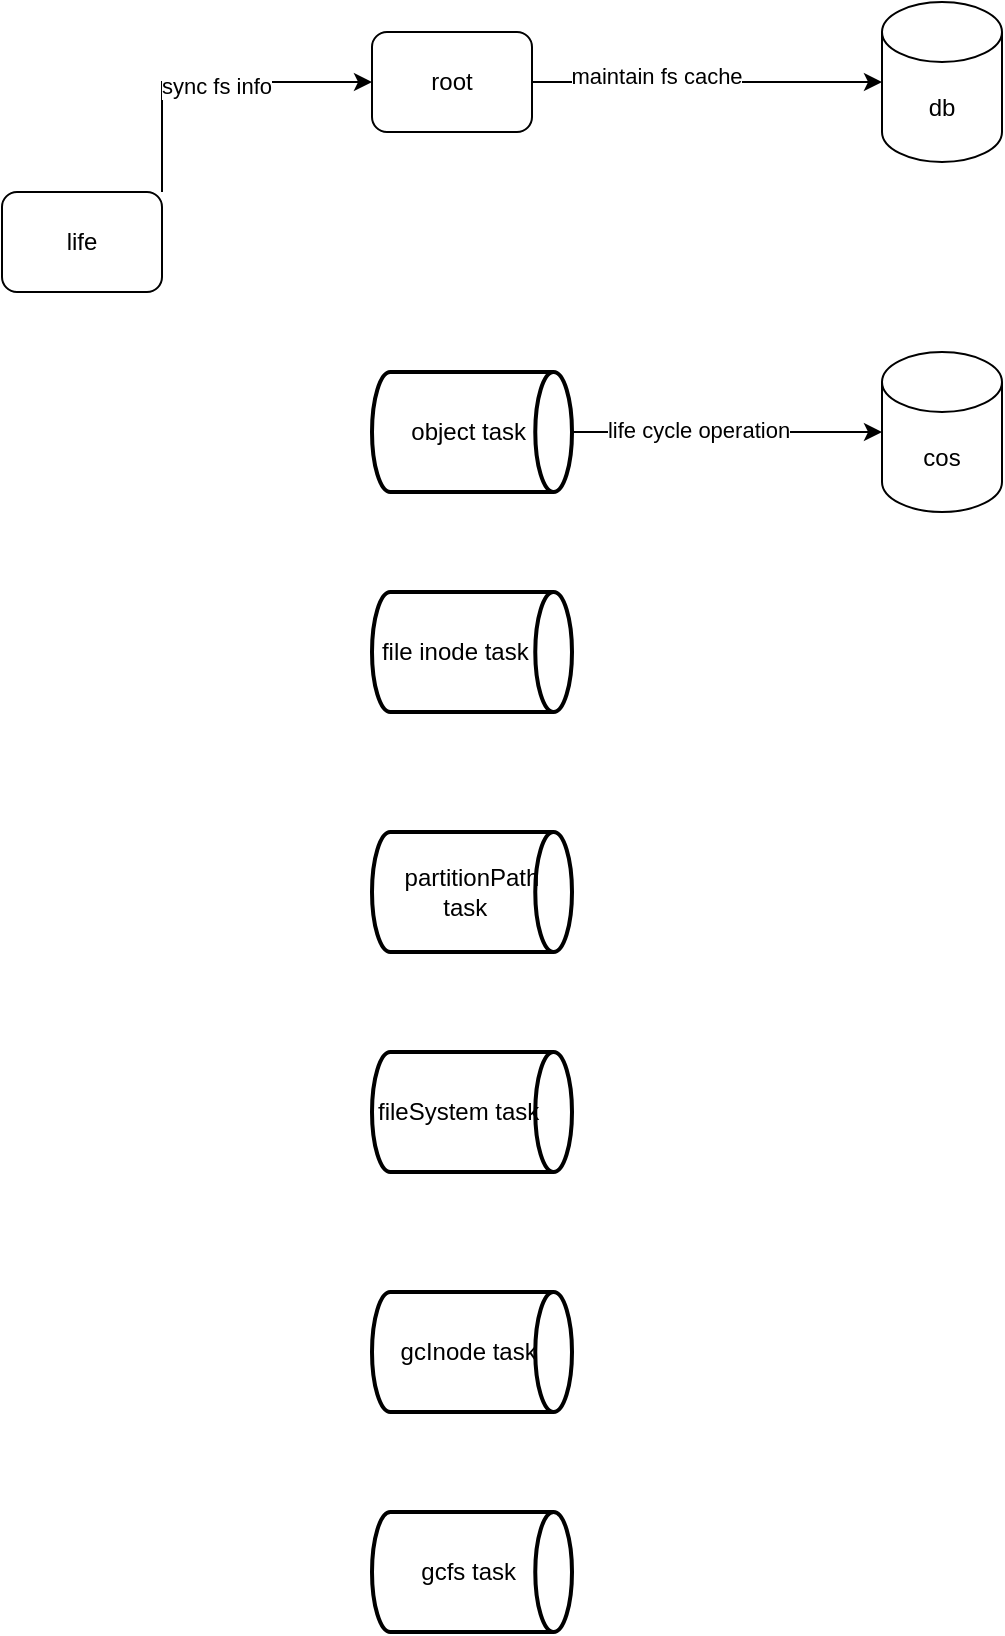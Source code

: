 <mxfile version="14.8.3" type="github">
  <diagram id="ilNG3FVxwiZf4AdZjmhc" name="第 1 页">
    <mxGraphModel dx="720" dy="747" grid="1" gridSize="10" guides="1" tooltips="1" connect="1" arrows="1" fold="1" page="1" pageScale="1" pageWidth="850" pageHeight="1100" math="0" shadow="0">
      <root>
        <mxCell id="0" />
        <mxCell id="1" parent="0" />
        <mxCell id="r303i7ZnumjzU3YoIEiV-4" style="edgeStyle=orthogonalEdgeStyle;rounded=0;orthogonalLoop=1;jettySize=auto;html=1;exitX=1;exitY=0;exitDx=0;exitDy=0;entryX=0;entryY=0.5;entryDx=0;entryDy=0;" edge="1" parent="1" source="bJFR1BYT5Pr1T7JZ50Ed-1" target="r303i7ZnumjzU3YoIEiV-1">
          <mxGeometry relative="1" as="geometry" />
        </mxCell>
        <mxCell id="r303i7ZnumjzU3YoIEiV-5" value="sync fs info" style="edgeLabel;html=1;align=center;verticalAlign=middle;resizable=0;points=[];" vertex="1" connectable="0" parent="r303i7ZnumjzU3YoIEiV-4">
          <mxGeometry x="0.025" y="-2" relative="1" as="geometry">
            <mxPoint as="offset" />
          </mxGeometry>
        </mxCell>
        <mxCell id="bJFR1BYT5Pr1T7JZ50Ed-1" value="life" style="rounded=1;whiteSpace=wrap;html=1;" parent="1" vertex="1">
          <mxGeometry x="200" y="250" width="80" height="50" as="geometry" />
        </mxCell>
        <mxCell id="r303i7ZnumjzU3YoIEiV-6" style="edgeStyle=orthogonalEdgeStyle;rounded=0;orthogonalLoop=1;jettySize=auto;html=1;exitX=1;exitY=0.5;exitDx=0;exitDy=0;entryX=0;entryY=0.5;entryDx=0;entryDy=0;entryPerimeter=0;" edge="1" parent="1" source="r303i7ZnumjzU3YoIEiV-1" target="r303i7ZnumjzU3YoIEiV-2">
          <mxGeometry relative="1" as="geometry" />
        </mxCell>
        <mxCell id="r303i7ZnumjzU3YoIEiV-7" value="maintain fs cache" style="edgeLabel;html=1;align=center;verticalAlign=middle;resizable=0;points=[];" vertex="1" connectable="0" parent="r303i7ZnumjzU3YoIEiV-6">
          <mxGeometry x="-0.291" y="3" relative="1" as="geometry">
            <mxPoint as="offset" />
          </mxGeometry>
        </mxCell>
        <mxCell id="r303i7ZnumjzU3YoIEiV-1" value="root" style="rounded=1;whiteSpace=wrap;html=1;" vertex="1" parent="1">
          <mxGeometry x="385" y="170" width="80" height="50" as="geometry" />
        </mxCell>
        <mxCell id="r303i7ZnumjzU3YoIEiV-2" value="db" style="shape=cylinder3;whiteSpace=wrap;html=1;boundedLbl=1;backgroundOutline=1;size=15;" vertex="1" parent="1">
          <mxGeometry x="640" y="155" width="60" height="80" as="geometry" />
        </mxCell>
        <mxCell id="r303i7ZnumjzU3YoIEiV-3" value="cos" style="shape=cylinder3;whiteSpace=wrap;html=1;boundedLbl=1;backgroundOutline=1;size=15;" vertex="1" parent="1">
          <mxGeometry x="640" y="330" width="60" height="80" as="geometry" />
        </mxCell>
        <mxCell id="r303i7ZnumjzU3YoIEiV-14" style="edgeStyle=orthogonalEdgeStyle;rounded=0;orthogonalLoop=1;jettySize=auto;html=1;exitX=1;exitY=0.5;exitDx=0;exitDy=0;exitPerimeter=0;" edge="1" parent="1" source="r303i7ZnumjzU3YoIEiV-8" target="r303i7ZnumjzU3YoIEiV-3">
          <mxGeometry relative="1" as="geometry" />
        </mxCell>
        <mxCell id="r303i7ZnumjzU3YoIEiV-19" value="life cycle operation" style="edgeLabel;html=1;align=center;verticalAlign=middle;resizable=0;points=[];" vertex="1" connectable="0" parent="r303i7ZnumjzU3YoIEiV-14">
          <mxGeometry x="-0.187" y="1" relative="1" as="geometry">
            <mxPoint as="offset" />
          </mxGeometry>
        </mxCell>
        <mxCell id="r303i7ZnumjzU3YoIEiV-8" value="object task&amp;nbsp;" style="strokeWidth=2;html=1;shape=mxgraph.flowchart.direct_data;whiteSpace=wrap;" vertex="1" parent="1">
          <mxGeometry x="385" y="340" width="100" height="60" as="geometry" />
        </mxCell>
        <mxCell id="r303i7ZnumjzU3YoIEiV-9" value="file inode task&amp;nbsp; &amp;nbsp; &amp;nbsp;" style="strokeWidth=2;html=1;shape=mxgraph.flowchart.direct_data;whiteSpace=wrap;" vertex="1" parent="1">
          <mxGeometry x="385" y="450" width="100" height="60" as="geometry" />
        </mxCell>
        <mxCell id="r303i7ZnumjzU3YoIEiV-10" value="partitionPath task&amp;nbsp;&amp;nbsp;" style="strokeWidth=2;html=1;shape=mxgraph.flowchart.direct_data;whiteSpace=wrap;" vertex="1" parent="1">
          <mxGeometry x="385" y="570" width="100" height="60" as="geometry" />
        </mxCell>
        <mxCell id="r303i7ZnumjzU3YoIEiV-11" value="fileSystem task&amp;nbsp; &amp;nbsp;&amp;nbsp;" style="strokeWidth=2;html=1;shape=mxgraph.flowchart.direct_data;whiteSpace=wrap;" vertex="1" parent="1">
          <mxGeometry x="385" y="680" width="100" height="60" as="geometry" />
        </mxCell>
        <mxCell id="r303i7ZnumjzU3YoIEiV-12" value="gcInode task&amp;nbsp;" style="strokeWidth=2;html=1;shape=mxgraph.flowchart.direct_data;whiteSpace=wrap;" vertex="1" parent="1">
          <mxGeometry x="385" y="800" width="100" height="60" as="geometry" />
        </mxCell>
        <mxCell id="r303i7ZnumjzU3YoIEiV-13" value="gcfs task&amp;nbsp;" style="strokeWidth=2;html=1;shape=mxgraph.flowchart.direct_data;whiteSpace=wrap;" vertex="1" parent="1">
          <mxGeometry x="385" y="910" width="100" height="60" as="geometry" />
        </mxCell>
      </root>
    </mxGraphModel>
  </diagram>
</mxfile>
